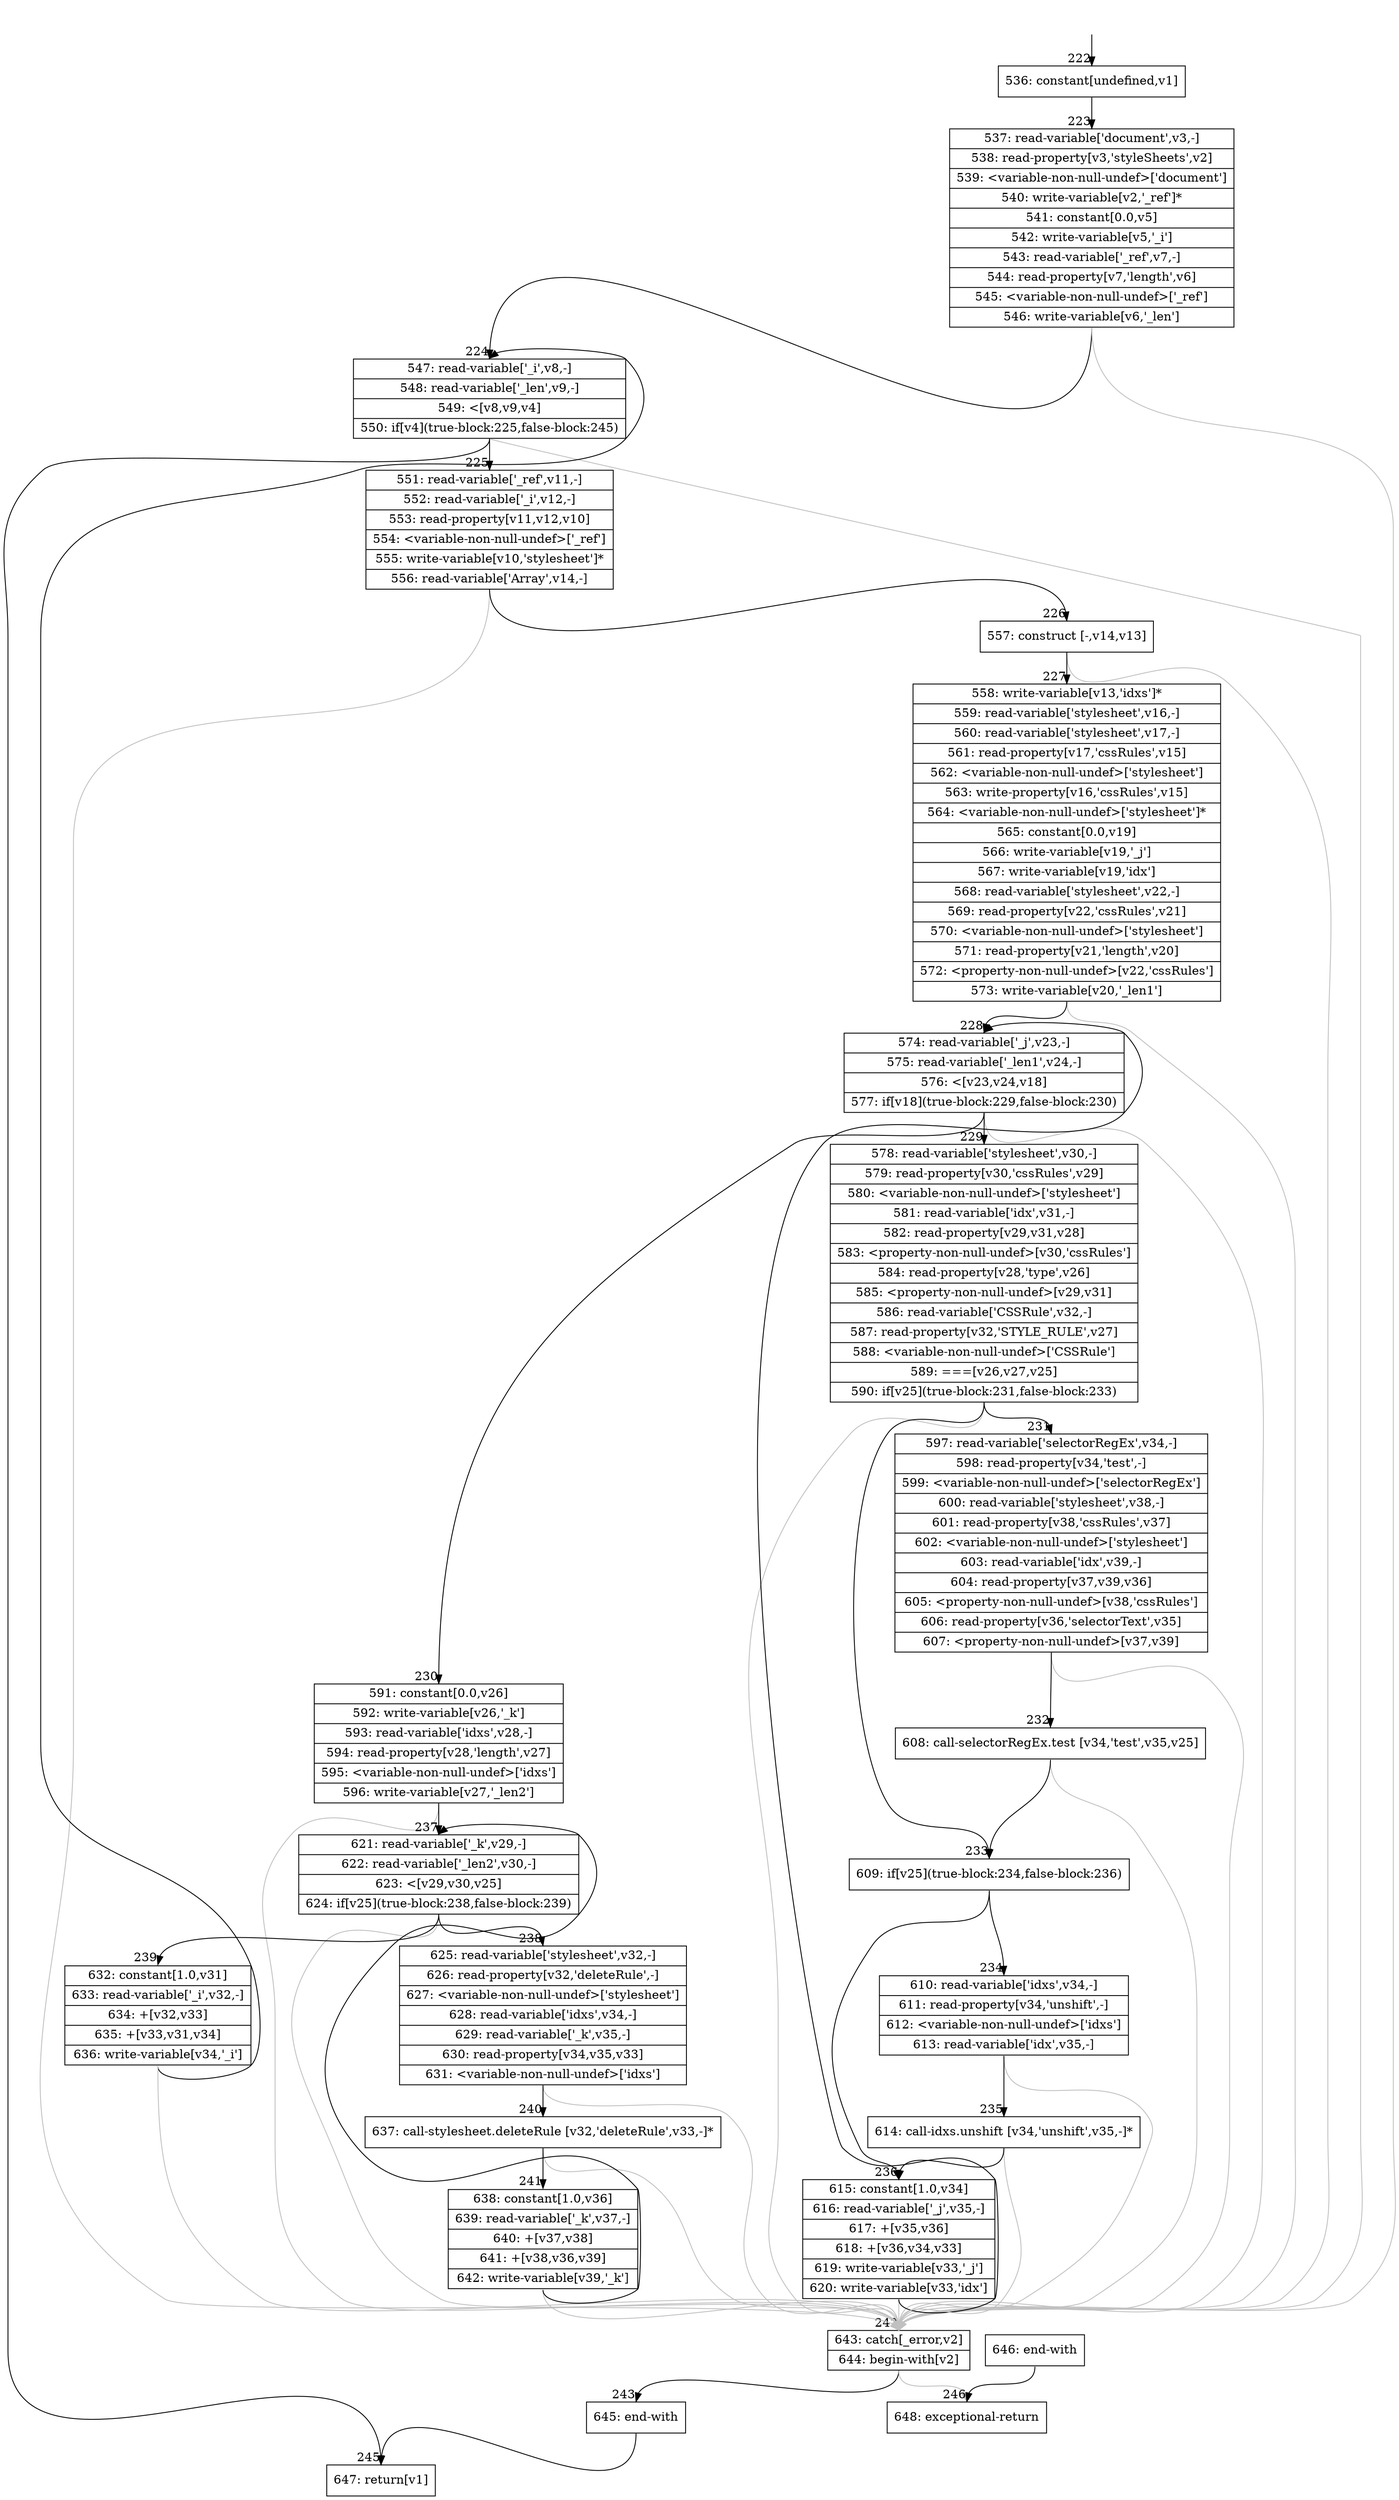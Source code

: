 digraph {
rankdir="TD"
BB_entry23[shape=none,label=""];
BB_entry23 -> BB222 [tailport=s, headport=n, headlabel="    222"]
BB222 [shape=record label="{536: constant[undefined,v1]}" ] 
BB222 -> BB223 [tailport=s, headport=n, headlabel="      223"]
BB223 [shape=record label="{537: read-variable['document',v3,-]|538: read-property[v3,'styleSheets',v2]|539: \<variable-non-null-undef\>['document']|540: write-variable[v2,'_ref']*|541: constant[0.0,v5]|542: write-variable[v5,'_i']|543: read-variable['_ref',v7,-]|544: read-property[v7,'length',v6]|545: \<variable-non-null-undef\>['_ref']|546: write-variable[v6,'_len']}" ] 
BB223 -> BB224 [tailport=s, headport=n, headlabel="      224"]
BB223 -> BB242 [tailport=s, headport=n, color=gray, headlabel="      242"]
BB224 [shape=record label="{547: read-variable['_i',v8,-]|548: read-variable['_len',v9,-]|549: \<[v8,v9,v4]|550: if[v4](true-block:225,false-block:245)}" ] 
BB224 -> BB225 [tailport=s, headport=n, headlabel="      225"]
BB224 -> BB245 [tailport=s, headport=n, headlabel="      245"]
BB224 -> BB242 [tailport=s, headport=n, color=gray]
BB225 [shape=record label="{551: read-variable['_ref',v11,-]|552: read-variable['_i',v12,-]|553: read-property[v11,v12,v10]|554: \<variable-non-null-undef\>['_ref']|555: write-variable[v10,'stylesheet']*|556: read-variable['Array',v14,-]}" ] 
BB225 -> BB226 [tailport=s, headport=n, headlabel="      226"]
BB225 -> BB242 [tailport=s, headport=n, color=gray]
BB226 [shape=record label="{557: construct [-,v14,v13]}" ] 
BB226 -> BB227 [tailport=s, headport=n, headlabel="      227"]
BB226 -> BB242 [tailport=s, headport=n, color=gray]
BB227 [shape=record label="{558: write-variable[v13,'idxs']*|559: read-variable['stylesheet',v16,-]|560: read-variable['stylesheet',v17,-]|561: read-property[v17,'cssRules',v15]|562: \<variable-non-null-undef\>['stylesheet']|563: write-property[v16,'cssRules',v15]|564: \<variable-non-null-undef\>['stylesheet']*|565: constant[0.0,v19]|566: write-variable[v19,'_j']|567: write-variable[v19,'idx']|568: read-variable['stylesheet',v22,-]|569: read-property[v22,'cssRules',v21]|570: \<variable-non-null-undef\>['stylesheet']|571: read-property[v21,'length',v20]|572: \<property-non-null-undef\>[v22,'cssRules']|573: write-variable[v20,'_len1']}" ] 
BB227 -> BB228 [tailport=s, headport=n, headlabel="      228"]
BB227 -> BB242 [tailport=s, headport=n, color=gray]
BB228 [shape=record label="{574: read-variable['_j',v23,-]|575: read-variable['_len1',v24,-]|576: \<[v23,v24,v18]|577: if[v18](true-block:229,false-block:230)}" ] 
BB228 -> BB229 [tailport=s, headport=n, headlabel="      229"]
BB228 -> BB230 [tailport=s, headport=n, headlabel="      230"]
BB228 -> BB242 [tailport=s, headport=n, color=gray]
BB229 [shape=record label="{578: read-variable['stylesheet',v30,-]|579: read-property[v30,'cssRules',v29]|580: \<variable-non-null-undef\>['stylesheet']|581: read-variable['idx',v31,-]|582: read-property[v29,v31,v28]|583: \<property-non-null-undef\>[v30,'cssRules']|584: read-property[v28,'type',v26]|585: \<property-non-null-undef\>[v29,v31]|586: read-variable['CSSRule',v32,-]|587: read-property[v32,'STYLE_RULE',v27]|588: \<variable-non-null-undef\>['CSSRule']|589: ===[v26,v27,v25]|590: if[v25](true-block:231,false-block:233)}" ] 
BB229 -> BB233 [tailport=s, headport=n, headlabel="      233"]
BB229 -> BB231 [tailport=s, headport=n, headlabel="      231"]
BB229 -> BB242 [tailport=s, headport=n, color=gray]
BB230 [shape=record label="{591: constant[0.0,v26]|592: write-variable[v26,'_k']|593: read-variable['idxs',v28,-]|594: read-property[v28,'length',v27]|595: \<variable-non-null-undef\>['idxs']|596: write-variable[v27,'_len2']}" ] 
BB230 -> BB237 [tailport=s, headport=n, headlabel="      237"]
BB230 -> BB242 [tailport=s, headport=n, color=gray]
BB231 [shape=record label="{597: read-variable['selectorRegEx',v34,-]|598: read-property[v34,'test',-]|599: \<variable-non-null-undef\>['selectorRegEx']|600: read-variable['stylesheet',v38,-]|601: read-property[v38,'cssRules',v37]|602: \<variable-non-null-undef\>['stylesheet']|603: read-variable['idx',v39,-]|604: read-property[v37,v39,v36]|605: \<property-non-null-undef\>[v38,'cssRules']|606: read-property[v36,'selectorText',v35]|607: \<property-non-null-undef\>[v37,v39]}" ] 
BB231 -> BB232 [tailport=s, headport=n, headlabel="      232"]
BB231 -> BB242 [tailport=s, headport=n, color=gray]
BB232 [shape=record label="{608: call-selectorRegEx.test [v34,'test',v35,v25]}" ] 
BB232 -> BB233 [tailport=s, headport=n]
BB232 -> BB242 [tailport=s, headport=n, color=gray]
BB233 [shape=record label="{609: if[v25](true-block:234,false-block:236)}" ] 
BB233 -> BB234 [tailport=s, headport=n, headlabel="      234"]
BB233 -> BB236 [tailport=s, headport=n, headlabel="      236"]
BB234 [shape=record label="{610: read-variable['idxs',v34,-]|611: read-property[v34,'unshift',-]|612: \<variable-non-null-undef\>['idxs']|613: read-variable['idx',v35,-]}" ] 
BB234 -> BB235 [tailport=s, headport=n, headlabel="      235"]
BB234 -> BB242 [tailport=s, headport=n, color=gray]
BB235 [shape=record label="{614: call-idxs.unshift [v34,'unshift',v35,-]*}" ] 
BB235 -> BB236 [tailport=s, headport=n]
BB235 -> BB242 [tailport=s, headport=n, color=gray]
BB236 [shape=record label="{615: constant[1.0,v34]|616: read-variable['_j',v35,-]|617: +[v35,v36]|618: +[v36,v34,v33]|619: write-variable[v33,'_j']|620: write-variable[v33,'idx']}" ] 
BB236 -> BB228 [tailport=s, headport=n]
BB236 -> BB242 [tailport=s, headport=n, color=gray]
BB237 [shape=record label="{621: read-variable['_k',v29,-]|622: read-variable['_len2',v30,-]|623: \<[v29,v30,v25]|624: if[v25](true-block:238,false-block:239)}" ] 
BB237 -> BB238 [tailport=s, headport=n, headlabel="      238"]
BB237 -> BB239 [tailport=s, headport=n, headlabel="      239"]
BB237 -> BB242 [tailport=s, headport=n, color=gray]
BB238 [shape=record label="{625: read-variable['stylesheet',v32,-]|626: read-property[v32,'deleteRule',-]|627: \<variable-non-null-undef\>['stylesheet']|628: read-variable['idxs',v34,-]|629: read-variable['_k',v35,-]|630: read-property[v34,v35,v33]|631: \<variable-non-null-undef\>['idxs']}" ] 
BB238 -> BB240 [tailport=s, headport=n, headlabel="      240"]
BB238 -> BB242 [tailport=s, headport=n, color=gray]
BB239 [shape=record label="{632: constant[1.0,v31]|633: read-variable['_i',v32,-]|634: +[v32,v33]|635: +[v33,v31,v34]|636: write-variable[v34,'_i']}" ] 
BB239 -> BB224 [tailport=s, headport=n]
BB239 -> BB242 [tailport=s, headport=n, color=gray]
BB240 [shape=record label="{637: call-stylesheet.deleteRule [v32,'deleteRule',v33,-]*}" ] 
BB240 -> BB241 [tailport=s, headport=n, headlabel="      241"]
BB240 -> BB242 [tailport=s, headport=n, color=gray]
BB241 [shape=record label="{638: constant[1.0,v36]|639: read-variable['_k',v37,-]|640: +[v37,v38]|641: +[v38,v36,v39]|642: write-variable[v39,'_k']}" ] 
BB241 -> BB237 [tailport=s, headport=n]
BB241 -> BB242 [tailport=s, headport=n, color=gray]
BB242 [shape=record label="{643: catch[_error,v2]|644: begin-with[v2]}" ] 
BB242 -> BB243 [tailport=s, headport=n, headlabel="      243"]
BB242 -> BB246 [tailport=s, headport=n, color=gray, headlabel="      246"]
BB243 [shape=record label="{645: end-with}" ] 
BB243 -> BB245 [tailport=s, headport=n]
BB244 [shape=record label="{646: end-with}" ] 
BB244 -> BB246 [tailport=s, headport=n]
BB245 [shape=record label="{647: return[v1]}" ] 
BB246 [shape=record label="{648: exceptional-return}" ] 
//#$~ 197
}
